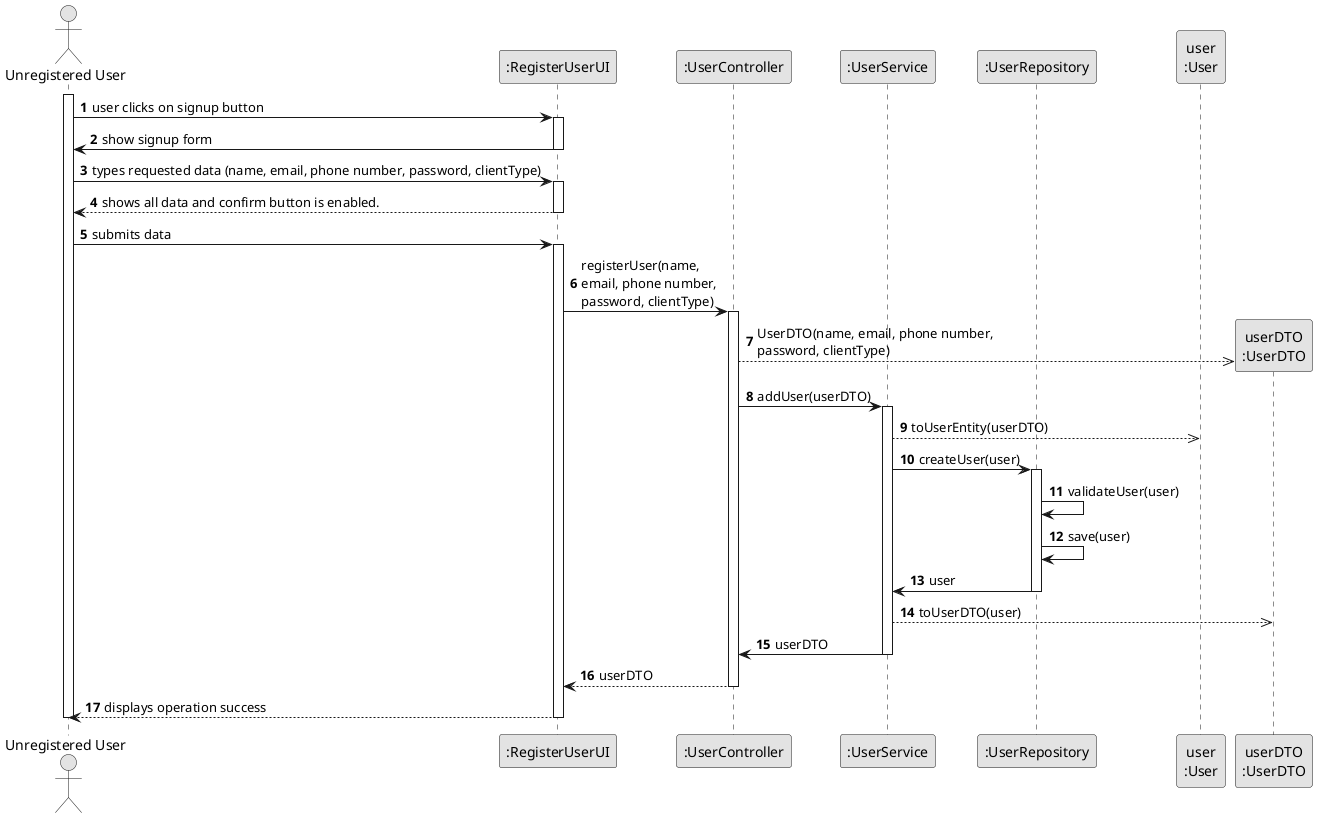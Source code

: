 @startuml
skinparam monochrome true
skinparam packageStyle rectangle
skinparam shadowing false

autonumber

actor "Unregistered User" as User
participant ":RegisterUserUI" as UI
participant ":UserController" as CTRL
participant ":UserService" as UserService
participant ":UserRepository" as UserRepository
participant "user\n:User" as UserModel
participant "userDTO\n:UserDTO" as UserDTO

activate User

    User -> UI : user clicks on signup button
    activate UI

    UI -> User : show signup form
    deactivate UI

    User -> UI : types requested data (name, email, phone number, password, clientType)
    activate UI

    UI ---> User : shows all data and confirm button is enabled.
    deactivate UI

    User -> UI : submits data
    activate UI

        UI -> CTRL : registerUser(name,\nemail, phone number,\npassword, clientType)
        activate CTRL

            CTRL -->> UserDTO**: UserDTO(name, email, phone number,\npassword, clientType)

            CTRL -> UserService : addUser(userDTO)
            activate UserService

            UserService -->> UserModel: toUserEntity(userDTO)

            UserService -> UserRepository: createUser(user)
            activate UserRepository

            UserRepository -> UserRepository: validateUser(user)
            UserRepository -> UserRepository: save(user)
            UserRepository -> UserService: user
            deactivate UserRepository

            UserService -->> UserDTO: toUserDTO(user)
            UserService -> CTRL: userDTO
            deactivate UserService

            CTRL --> UI: userDTO
            deactivate CTRL

            UI --> User: displays operation success
    deactivate UI

deactivate User
@enduml
